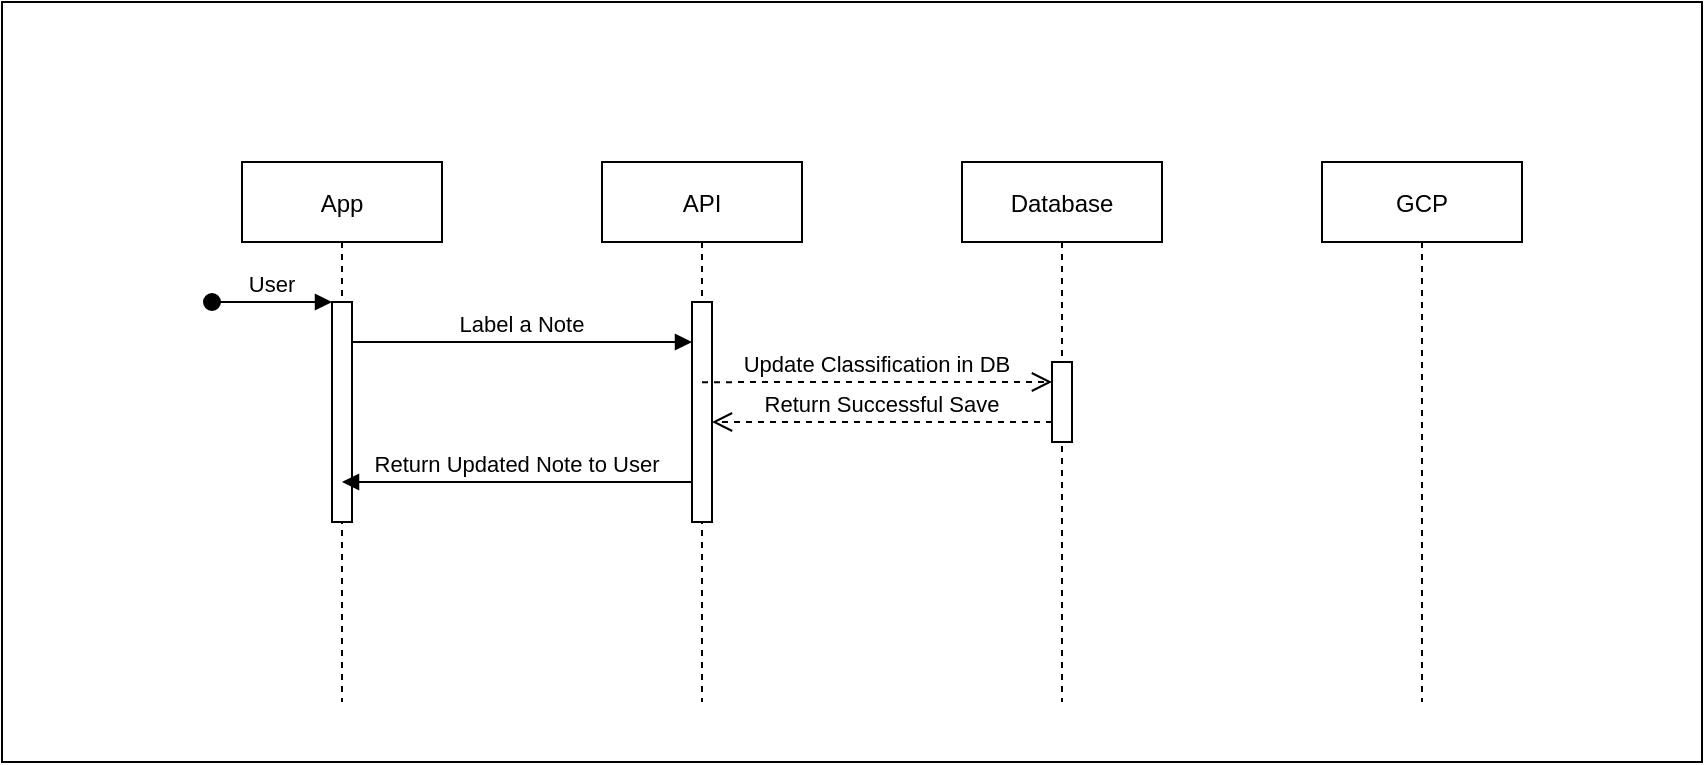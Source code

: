 <mxfile version="15.7.3" type="device"><diagram id="LFP5AHhm0I2vBNtlSYmM" name="Page-1"><mxGraphModel dx="786" dy="448" grid="1" gridSize="10" guides="1" tooltips="1" connect="1" arrows="1" fold="1" page="1" pageScale="1" pageWidth="850" pageHeight="1100" math="0" shadow="0"><root><mxCell id="0"/><mxCell id="1" parent="0"/><mxCell id="VvmnyNsWN4ZODxuuc9W0-1" value="" style="rounded=0;whiteSpace=wrap;html=1;" vertex="1" parent="1"><mxGeometry width="850" height="380" as="geometry"/></mxCell><mxCell id="VvmnyNsWN4ZODxuuc9W0-2" value="App" style="shape=umlLifeline;perimeter=lifelinePerimeter;container=1;collapsible=0;recursiveResize=0;rounded=0;shadow=0;strokeWidth=1;" vertex="1" parent="1"><mxGeometry x="120" y="80" width="100" height="270" as="geometry"/></mxCell><mxCell id="VvmnyNsWN4ZODxuuc9W0-3" value="" style="points=[];perimeter=orthogonalPerimeter;rounded=0;shadow=0;strokeWidth=1;" vertex="1" parent="VvmnyNsWN4ZODxuuc9W0-2"><mxGeometry x="45" y="70" width="10" height="110" as="geometry"/></mxCell><mxCell id="VvmnyNsWN4ZODxuuc9W0-4" value="User" style="verticalAlign=bottom;startArrow=oval;endArrow=block;startSize=8;shadow=0;strokeWidth=1;" edge="1" parent="VvmnyNsWN4ZODxuuc9W0-2" target="VvmnyNsWN4ZODxuuc9W0-3"><mxGeometry relative="1" as="geometry"><mxPoint x="-15" y="70" as="sourcePoint"/></mxGeometry></mxCell><mxCell id="VvmnyNsWN4ZODxuuc9W0-5" value="API" style="shape=umlLifeline;perimeter=lifelinePerimeter;container=1;collapsible=0;recursiveResize=0;rounded=0;shadow=0;strokeWidth=1;" vertex="1" parent="1"><mxGeometry x="300" y="80" width="100" height="270" as="geometry"/></mxCell><mxCell id="VvmnyNsWN4ZODxuuc9W0-6" value="" style="points=[];perimeter=orthogonalPerimeter;rounded=0;shadow=0;strokeWidth=1;" vertex="1" parent="VvmnyNsWN4ZODxuuc9W0-5"><mxGeometry x="45" y="70" width="10" height="110" as="geometry"/></mxCell><mxCell id="VvmnyNsWN4ZODxuuc9W0-7" value="Label a Note" style="verticalAlign=bottom;endArrow=block;entryX=0;entryY=0;shadow=0;strokeWidth=1;" edge="1" parent="VvmnyNsWN4ZODxuuc9W0-5"><mxGeometry relative="1" as="geometry"><mxPoint x="-125" y="90" as="sourcePoint"/><mxPoint x="45" y="90.0" as="targetPoint"/><Array as="points"><mxPoint x="-60" y="90"/></Array></mxGeometry></mxCell><mxCell id="VvmnyNsWN4ZODxuuc9W0-8" value="Database" style="shape=umlLifeline;perimeter=lifelinePerimeter;container=1;collapsible=0;recursiveResize=0;rounded=0;shadow=0;strokeWidth=1;" vertex="1" parent="1"><mxGeometry x="480" y="80" width="100" height="270" as="geometry"/></mxCell><mxCell id="VvmnyNsWN4ZODxuuc9W0-9" value="" style="points=[];perimeter=orthogonalPerimeter;rounded=0;shadow=0;strokeWidth=1;" vertex="1" parent="VvmnyNsWN4ZODxuuc9W0-8"><mxGeometry x="45" y="100" width="10" height="40" as="geometry"/></mxCell><mxCell id="VvmnyNsWN4ZODxuuc9W0-10" value="GCP" style="shape=umlLifeline;perimeter=lifelinePerimeter;container=1;collapsible=0;recursiveResize=0;rounded=0;shadow=0;strokeWidth=1;" vertex="1" parent="1"><mxGeometry x="660" y="80" width="100" height="270" as="geometry"/></mxCell><mxCell id="VvmnyNsWN4ZODxuuc9W0-12" value="Update Classification in DB" style="verticalAlign=bottom;endArrow=open;dashed=1;endSize=8;exitX=1;exitY=0.167;shadow=0;strokeWidth=1;exitDx=0;exitDy=0;exitPerimeter=0;" edge="1" parent="1"><mxGeometry relative="1" as="geometry"><mxPoint x="525" y="190" as="targetPoint"/><mxPoint x="350" y="190.12" as="sourcePoint"/><Array as="points"><mxPoint x="385" y="190"/><mxPoint x="485" y="190"/></Array></mxGeometry></mxCell><mxCell id="VvmnyNsWN4ZODxuuc9W0-13" value="Return Successful Save" style="verticalAlign=bottom;endArrow=open;dashed=1;endSize=8;exitX=0;exitY=0.95;shadow=0;strokeWidth=1;" edge="1" parent="1"><mxGeometry relative="1" as="geometry"><mxPoint x="355" y="210.0" as="targetPoint"/><mxPoint x="525" y="210.0" as="sourcePoint"/></mxGeometry></mxCell><mxCell id="VvmnyNsWN4ZODxuuc9W0-14" value="Return Updated Note to User" style="verticalAlign=bottom;endArrow=block;shadow=0;strokeWidth=1;" edge="1" parent="1"><mxGeometry relative="1" as="geometry"><mxPoint x="345" y="240" as="sourcePoint"/><mxPoint x="170" y="240" as="targetPoint"/></mxGeometry></mxCell></root></mxGraphModel></diagram></mxfile>